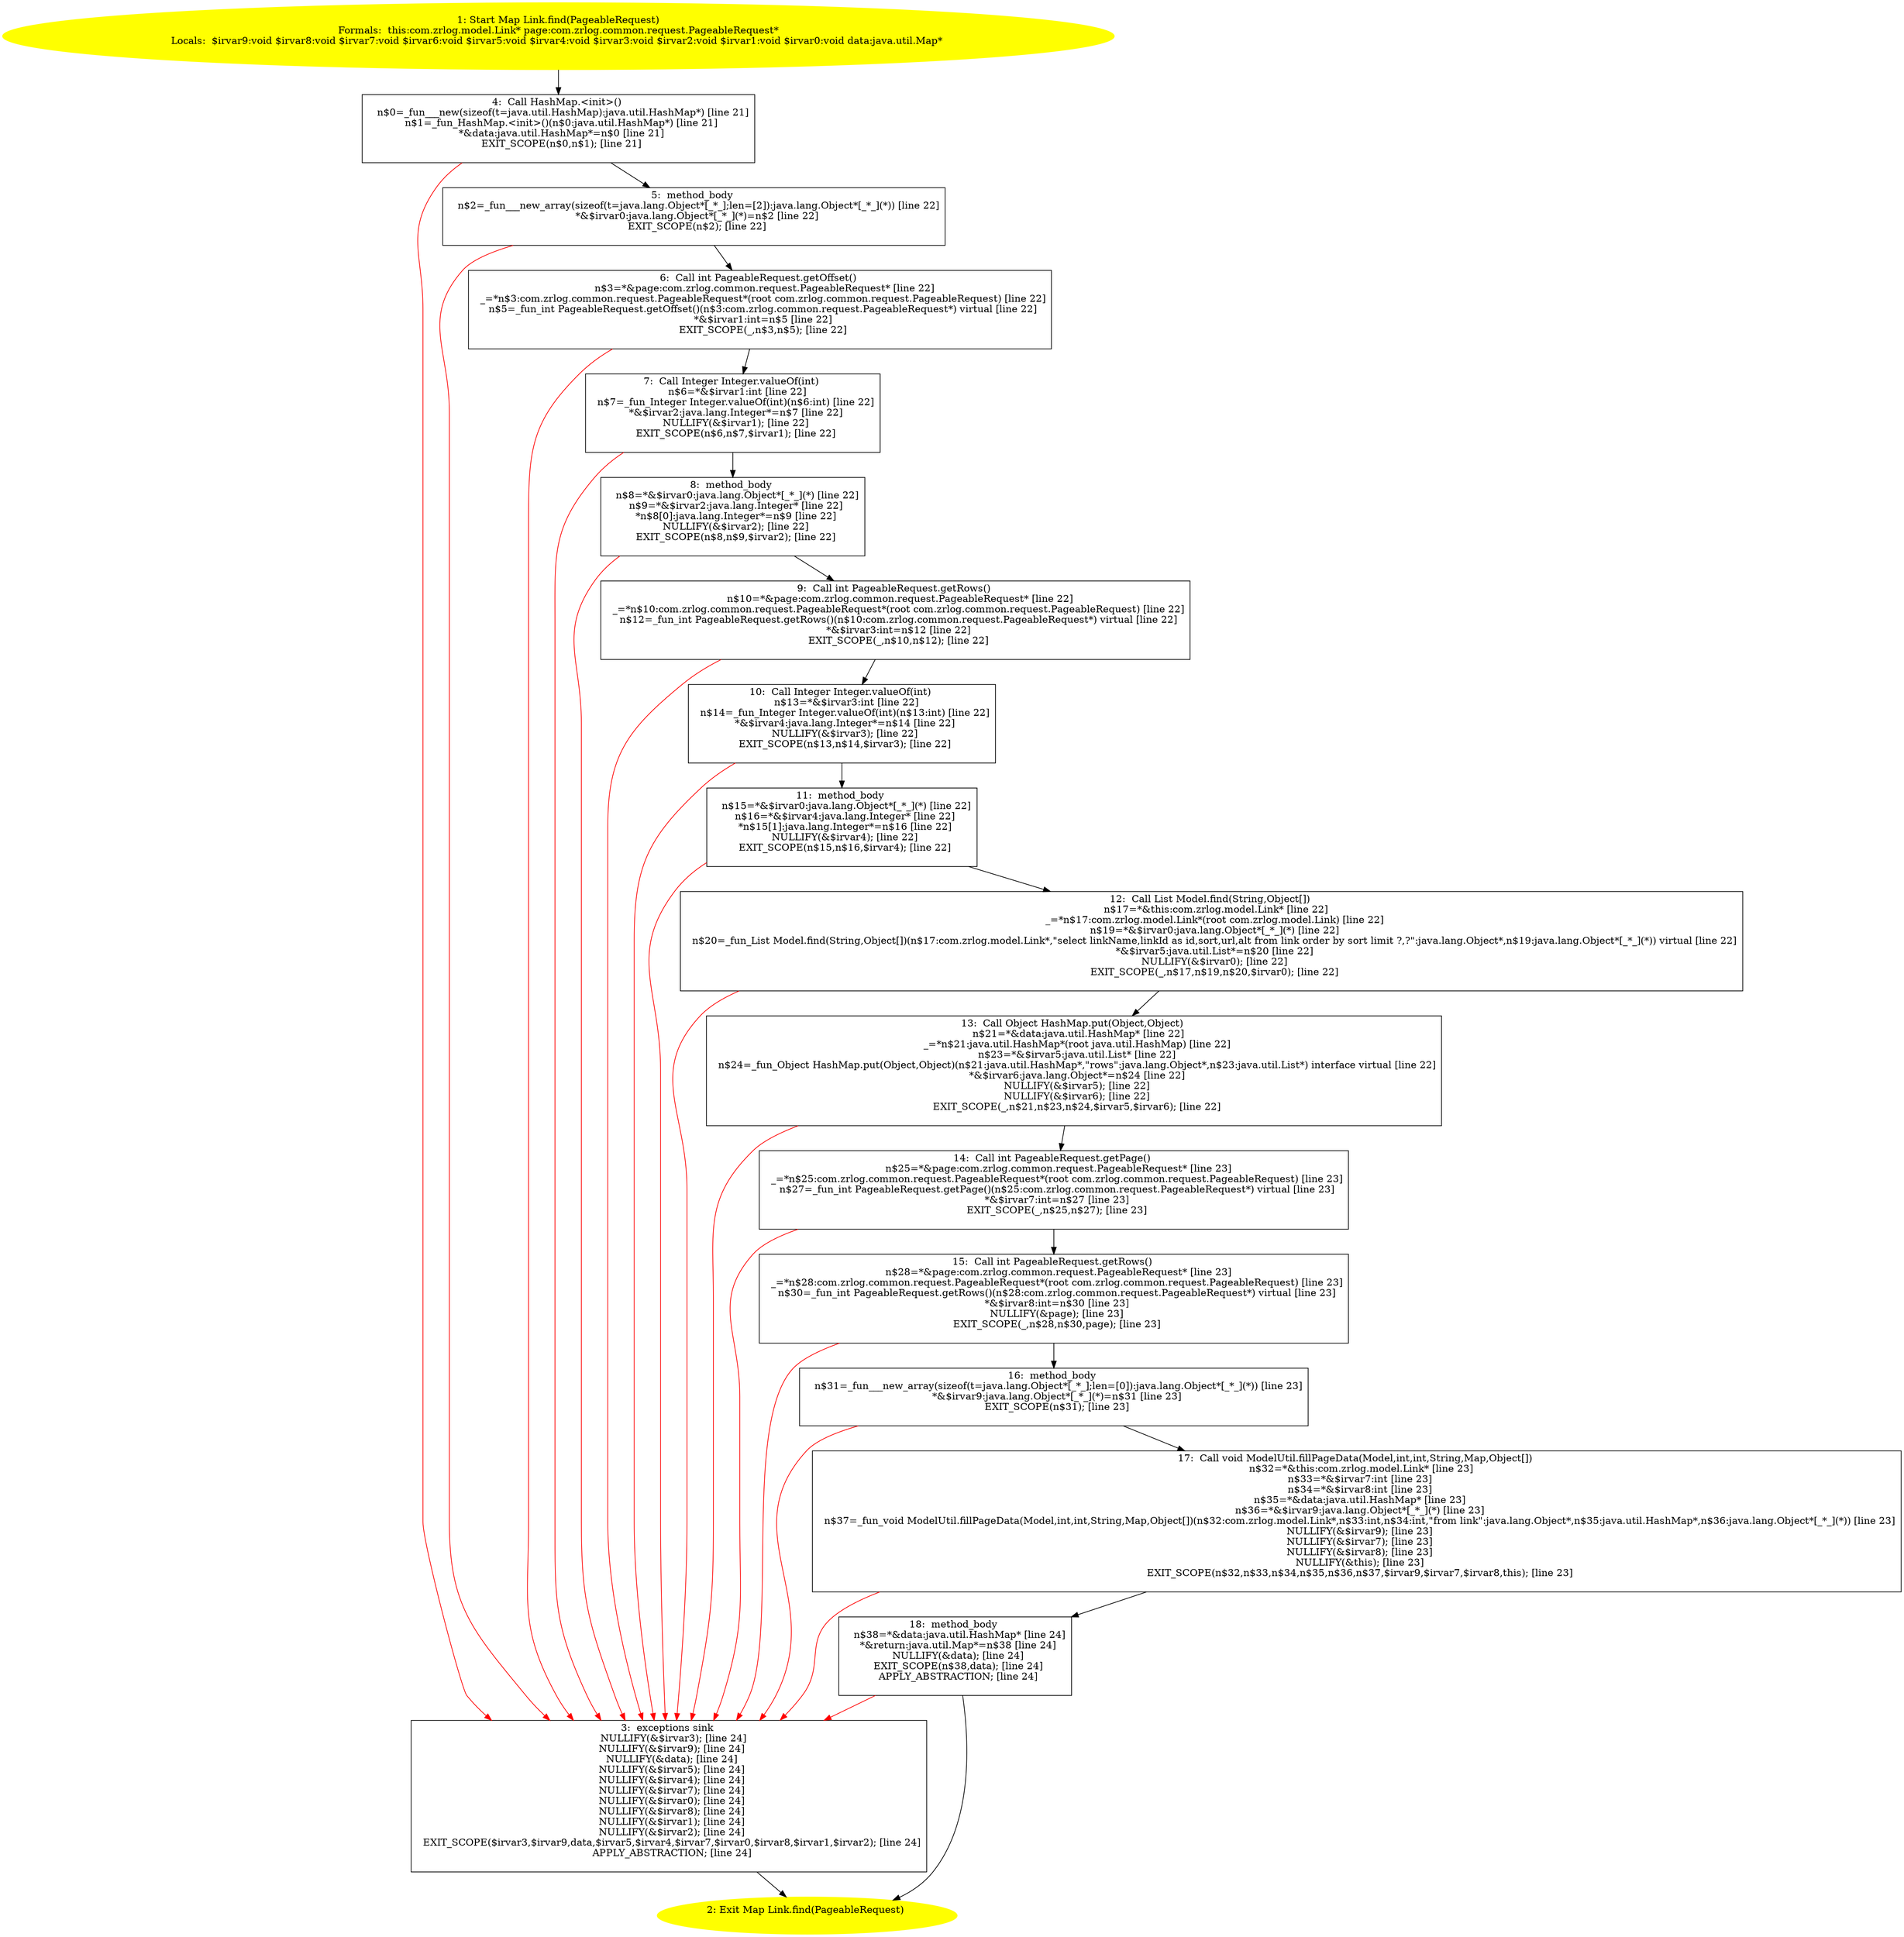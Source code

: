 /* @generated */
digraph cfg {
"com.zrlog.model.Link.find(com.zrlog.common.request.PageableRequest):java.util.Map.63edde2d2110bc93cac7ccef93e6b799_1" [label="1: Start Map Link.find(PageableRequest)\nFormals:  this:com.zrlog.model.Link* page:com.zrlog.common.request.PageableRequest*\nLocals:  $irvar9:void $irvar8:void $irvar7:void $irvar6:void $irvar5:void $irvar4:void $irvar3:void $irvar2:void $irvar1:void $irvar0:void data:java.util.Map* \n  " color=yellow style=filled]
	

	 "com.zrlog.model.Link.find(com.zrlog.common.request.PageableRequest):java.util.Map.63edde2d2110bc93cac7ccef93e6b799_1" -> "com.zrlog.model.Link.find(com.zrlog.common.request.PageableRequest):java.util.Map.63edde2d2110bc93cac7ccef93e6b799_4" ;
"com.zrlog.model.Link.find(com.zrlog.common.request.PageableRequest):java.util.Map.63edde2d2110bc93cac7ccef93e6b799_2" [label="2: Exit Map Link.find(PageableRequest) \n  " color=yellow style=filled]
	

"com.zrlog.model.Link.find(com.zrlog.common.request.PageableRequest):java.util.Map.63edde2d2110bc93cac7ccef93e6b799_3" [label="3:  exceptions sink \n   NULLIFY(&$irvar3); [line 24]\n  NULLIFY(&$irvar9); [line 24]\n  NULLIFY(&data); [line 24]\n  NULLIFY(&$irvar5); [line 24]\n  NULLIFY(&$irvar4); [line 24]\n  NULLIFY(&$irvar7); [line 24]\n  NULLIFY(&$irvar0); [line 24]\n  NULLIFY(&$irvar8); [line 24]\n  NULLIFY(&$irvar1); [line 24]\n  NULLIFY(&$irvar2); [line 24]\n  EXIT_SCOPE($irvar3,$irvar9,data,$irvar5,$irvar4,$irvar7,$irvar0,$irvar8,$irvar1,$irvar2); [line 24]\n  APPLY_ABSTRACTION; [line 24]\n " shape="box"]
	

	 "com.zrlog.model.Link.find(com.zrlog.common.request.PageableRequest):java.util.Map.63edde2d2110bc93cac7ccef93e6b799_3" -> "com.zrlog.model.Link.find(com.zrlog.common.request.PageableRequest):java.util.Map.63edde2d2110bc93cac7ccef93e6b799_2" ;
"com.zrlog.model.Link.find(com.zrlog.common.request.PageableRequest):java.util.Map.63edde2d2110bc93cac7ccef93e6b799_4" [label="4:  Call HashMap.<init>() \n   n$0=_fun___new(sizeof(t=java.util.HashMap):java.util.HashMap*) [line 21]\n  n$1=_fun_HashMap.<init>()(n$0:java.util.HashMap*) [line 21]\n  *&data:java.util.HashMap*=n$0 [line 21]\n  EXIT_SCOPE(n$0,n$1); [line 21]\n " shape="box"]
	

	 "com.zrlog.model.Link.find(com.zrlog.common.request.PageableRequest):java.util.Map.63edde2d2110bc93cac7ccef93e6b799_4" -> "com.zrlog.model.Link.find(com.zrlog.common.request.PageableRequest):java.util.Map.63edde2d2110bc93cac7ccef93e6b799_5" ;
	 "com.zrlog.model.Link.find(com.zrlog.common.request.PageableRequest):java.util.Map.63edde2d2110bc93cac7ccef93e6b799_4" -> "com.zrlog.model.Link.find(com.zrlog.common.request.PageableRequest):java.util.Map.63edde2d2110bc93cac7ccef93e6b799_3" [color="red" ];
"com.zrlog.model.Link.find(com.zrlog.common.request.PageableRequest):java.util.Map.63edde2d2110bc93cac7ccef93e6b799_5" [label="5:  method_body \n   n$2=_fun___new_array(sizeof(t=java.lang.Object*[_*_];len=[2]):java.lang.Object*[_*_](*)) [line 22]\n  *&$irvar0:java.lang.Object*[_*_](*)=n$2 [line 22]\n  EXIT_SCOPE(n$2); [line 22]\n " shape="box"]
	

	 "com.zrlog.model.Link.find(com.zrlog.common.request.PageableRequest):java.util.Map.63edde2d2110bc93cac7ccef93e6b799_5" -> "com.zrlog.model.Link.find(com.zrlog.common.request.PageableRequest):java.util.Map.63edde2d2110bc93cac7ccef93e6b799_6" ;
	 "com.zrlog.model.Link.find(com.zrlog.common.request.PageableRequest):java.util.Map.63edde2d2110bc93cac7ccef93e6b799_5" -> "com.zrlog.model.Link.find(com.zrlog.common.request.PageableRequest):java.util.Map.63edde2d2110bc93cac7ccef93e6b799_3" [color="red" ];
"com.zrlog.model.Link.find(com.zrlog.common.request.PageableRequest):java.util.Map.63edde2d2110bc93cac7ccef93e6b799_6" [label="6:  Call int PageableRequest.getOffset() \n   n$3=*&page:com.zrlog.common.request.PageableRequest* [line 22]\n  _=*n$3:com.zrlog.common.request.PageableRequest*(root com.zrlog.common.request.PageableRequest) [line 22]\n  n$5=_fun_int PageableRequest.getOffset()(n$3:com.zrlog.common.request.PageableRequest*) virtual [line 22]\n  *&$irvar1:int=n$5 [line 22]\n  EXIT_SCOPE(_,n$3,n$5); [line 22]\n " shape="box"]
	

	 "com.zrlog.model.Link.find(com.zrlog.common.request.PageableRequest):java.util.Map.63edde2d2110bc93cac7ccef93e6b799_6" -> "com.zrlog.model.Link.find(com.zrlog.common.request.PageableRequest):java.util.Map.63edde2d2110bc93cac7ccef93e6b799_7" ;
	 "com.zrlog.model.Link.find(com.zrlog.common.request.PageableRequest):java.util.Map.63edde2d2110bc93cac7ccef93e6b799_6" -> "com.zrlog.model.Link.find(com.zrlog.common.request.PageableRequest):java.util.Map.63edde2d2110bc93cac7ccef93e6b799_3" [color="red" ];
"com.zrlog.model.Link.find(com.zrlog.common.request.PageableRequest):java.util.Map.63edde2d2110bc93cac7ccef93e6b799_7" [label="7:  Call Integer Integer.valueOf(int) \n   n$6=*&$irvar1:int [line 22]\n  n$7=_fun_Integer Integer.valueOf(int)(n$6:int) [line 22]\n  *&$irvar2:java.lang.Integer*=n$7 [line 22]\n  NULLIFY(&$irvar1); [line 22]\n  EXIT_SCOPE(n$6,n$7,$irvar1); [line 22]\n " shape="box"]
	

	 "com.zrlog.model.Link.find(com.zrlog.common.request.PageableRequest):java.util.Map.63edde2d2110bc93cac7ccef93e6b799_7" -> "com.zrlog.model.Link.find(com.zrlog.common.request.PageableRequest):java.util.Map.63edde2d2110bc93cac7ccef93e6b799_8" ;
	 "com.zrlog.model.Link.find(com.zrlog.common.request.PageableRequest):java.util.Map.63edde2d2110bc93cac7ccef93e6b799_7" -> "com.zrlog.model.Link.find(com.zrlog.common.request.PageableRequest):java.util.Map.63edde2d2110bc93cac7ccef93e6b799_3" [color="red" ];
"com.zrlog.model.Link.find(com.zrlog.common.request.PageableRequest):java.util.Map.63edde2d2110bc93cac7ccef93e6b799_8" [label="8:  method_body \n   n$8=*&$irvar0:java.lang.Object*[_*_](*) [line 22]\n  n$9=*&$irvar2:java.lang.Integer* [line 22]\n  *n$8[0]:java.lang.Integer*=n$9 [line 22]\n  NULLIFY(&$irvar2); [line 22]\n  EXIT_SCOPE(n$8,n$9,$irvar2); [line 22]\n " shape="box"]
	

	 "com.zrlog.model.Link.find(com.zrlog.common.request.PageableRequest):java.util.Map.63edde2d2110bc93cac7ccef93e6b799_8" -> "com.zrlog.model.Link.find(com.zrlog.common.request.PageableRequest):java.util.Map.63edde2d2110bc93cac7ccef93e6b799_9" ;
	 "com.zrlog.model.Link.find(com.zrlog.common.request.PageableRequest):java.util.Map.63edde2d2110bc93cac7ccef93e6b799_8" -> "com.zrlog.model.Link.find(com.zrlog.common.request.PageableRequest):java.util.Map.63edde2d2110bc93cac7ccef93e6b799_3" [color="red" ];
"com.zrlog.model.Link.find(com.zrlog.common.request.PageableRequest):java.util.Map.63edde2d2110bc93cac7ccef93e6b799_9" [label="9:  Call int PageableRequest.getRows() \n   n$10=*&page:com.zrlog.common.request.PageableRequest* [line 22]\n  _=*n$10:com.zrlog.common.request.PageableRequest*(root com.zrlog.common.request.PageableRequest) [line 22]\n  n$12=_fun_int PageableRequest.getRows()(n$10:com.zrlog.common.request.PageableRequest*) virtual [line 22]\n  *&$irvar3:int=n$12 [line 22]\n  EXIT_SCOPE(_,n$10,n$12); [line 22]\n " shape="box"]
	

	 "com.zrlog.model.Link.find(com.zrlog.common.request.PageableRequest):java.util.Map.63edde2d2110bc93cac7ccef93e6b799_9" -> "com.zrlog.model.Link.find(com.zrlog.common.request.PageableRequest):java.util.Map.63edde2d2110bc93cac7ccef93e6b799_10" ;
	 "com.zrlog.model.Link.find(com.zrlog.common.request.PageableRequest):java.util.Map.63edde2d2110bc93cac7ccef93e6b799_9" -> "com.zrlog.model.Link.find(com.zrlog.common.request.PageableRequest):java.util.Map.63edde2d2110bc93cac7ccef93e6b799_3" [color="red" ];
"com.zrlog.model.Link.find(com.zrlog.common.request.PageableRequest):java.util.Map.63edde2d2110bc93cac7ccef93e6b799_10" [label="10:  Call Integer Integer.valueOf(int) \n   n$13=*&$irvar3:int [line 22]\n  n$14=_fun_Integer Integer.valueOf(int)(n$13:int) [line 22]\n  *&$irvar4:java.lang.Integer*=n$14 [line 22]\n  NULLIFY(&$irvar3); [line 22]\n  EXIT_SCOPE(n$13,n$14,$irvar3); [line 22]\n " shape="box"]
	

	 "com.zrlog.model.Link.find(com.zrlog.common.request.PageableRequest):java.util.Map.63edde2d2110bc93cac7ccef93e6b799_10" -> "com.zrlog.model.Link.find(com.zrlog.common.request.PageableRequest):java.util.Map.63edde2d2110bc93cac7ccef93e6b799_11" ;
	 "com.zrlog.model.Link.find(com.zrlog.common.request.PageableRequest):java.util.Map.63edde2d2110bc93cac7ccef93e6b799_10" -> "com.zrlog.model.Link.find(com.zrlog.common.request.PageableRequest):java.util.Map.63edde2d2110bc93cac7ccef93e6b799_3" [color="red" ];
"com.zrlog.model.Link.find(com.zrlog.common.request.PageableRequest):java.util.Map.63edde2d2110bc93cac7ccef93e6b799_11" [label="11:  method_body \n   n$15=*&$irvar0:java.lang.Object*[_*_](*) [line 22]\n  n$16=*&$irvar4:java.lang.Integer* [line 22]\n  *n$15[1]:java.lang.Integer*=n$16 [line 22]\n  NULLIFY(&$irvar4); [line 22]\n  EXIT_SCOPE(n$15,n$16,$irvar4); [line 22]\n " shape="box"]
	

	 "com.zrlog.model.Link.find(com.zrlog.common.request.PageableRequest):java.util.Map.63edde2d2110bc93cac7ccef93e6b799_11" -> "com.zrlog.model.Link.find(com.zrlog.common.request.PageableRequest):java.util.Map.63edde2d2110bc93cac7ccef93e6b799_12" ;
	 "com.zrlog.model.Link.find(com.zrlog.common.request.PageableRequest):java.util.Map.63edde2d2110bc93cac7ccef93e6b799_11" -> "com.zrlog.model.Link.find(com.zrlog.common.request.PageableRequest):java.util.Map.63edde2d2110bc93cac7ccef93e6b799_3" [color="red" ];
"com.zrlog.model.Link.find(com.zrlog.common.request.PageableRequest):java.util.Map.63edde2d2110bc93cac7ccef93e6b799_12" [label="12:  Call List Model.find(String,Object[]) \n   n$17=*&this:com.zrlog.model.Link* [line 22]\n  _=*n$17:com.zrlog.model.Link*(root com.zrlog.model.Link) [line 22]\n  n$19=*&$irvar0:java.lang.Object*[_*_](*) [line 22]\n  n$20=_fun_List Model.find(String,Object[])(n$17:com.zrlog.model.Link*,\"select linkName,linkId as id,sort,url,alt from link order by sort limit ?,?\":java.lang.Object*,n$19:java.lang.Object*[_*_](*)) virtual [line 22]\n  *&$irvar5:java.util.List*=n$20 [line 22]\n  NULLIFY(&$irvar0); [line 22]\n  EXIT_SCOPE(_,n$17,n$19,n$20,$irvar0); [line 22]\n " shape="box"]
	

	 "com.zrlog.model.Link.find(com.zrlog.common.request.PageableRequest):java.util.Map.63edde2d2110bc93cac7ccef93e6b799_12" -> "com.zrlog.model.Link.find(com.zrlog.common.request.PageableRequest):java.util.Map.63edde2d2110bc93cac7ccef93e6b799_13" ;
	 "com.zrlog.model.Link.find(com.zrlog.common.request.PageableRequest):java.util.Map.63edde2d2110bc93cac7ccef93e6b799_12" -> "com.zrlog.model.Link.find(com.zrlog.common.request.PageableRequest):java.util.Map.63edde2d2110bc93cac7ccef93e6b799_3" [color="red" ];
"com.zrlog.model.Link.find(com.zrlog.common.request.PageableRequest):java.util.Map.63edde2d2110bc93cac7ccef93e6b799_13" [label="13:  Call Object HashMap.put(Object,Object) \n   n$21=*&data:java.util.HashMap* [line 22]\n  _=*n$21:java.util.HashMap*(root java.util.HashMap) [line 22]\n  n$23=*&$irvar5:java.util.List* [line 22]\n  n$24=_fun_Object HashMap.put(Object,Object)(n$21:java.util.HashMap*,\"rows\":java.lang.Object*,n$23:java.util.List*) interface virtual [line 22]\n  *&$irvar6:java.lang.Object*=n$24 [line 22]\n  NULLIFY(&$irvar5); [line 22]\n  NULLIFY(&$irvar6); [line 22]\n  EXIT_SCOPE(_,n$21,n$23,n$24,$irvar5,$irvar6); [line 22]\n " shape="box"]
	

	 "com.zrlog.model.Link.find(com.zrlog.common.request.PageableRequest):java.util.Map.63edde2d2110bc93cac7ccef93e6b799_13" -> "com.zrlog.model.Link.find(com.zrlog.common.request.PageableRequest):java.util.Map.63edde2d2110bc93cac7ccef93e6b799_14" ;
	 "com.zrlog.model.Link.find(com.zrlog.common.request.PageableRequest):java.util.Map.63edde2d2110bc93cac7ccef93e6b799_13" -> "com.zrlog.model.Link.find(com.zrlog.common.request.PageableRequest):java.util.Map.63edde2d2110bc93cac7ccef93e6b799_3" [color="red" ];
"com.zrlog.model.Link.find(com.zrlog.common.request.PageableRequest):java.util.Map.63edde2d2110bc93cac7ccef93e6b799_14" [label="14:  Call int PageableRequest.getPage() \n   n$25=*&page:com.zrlog.common.request.PageableRequest* [line 23]\n  _=*n$25:com.zrlog.common.request.PageableRequest*(root com.zrlog.common.request.PageableRequest) [line 23]\n  n$27=_fun_int PageableRequest.getPage()(n$25:com.zrlog.common.request.PageableRequest*) virtual [line 23]\n  *&$irvar7:int=n$27 [line 23]\n  EXIT_SCOPE(_,n$25,n$27); [line 23]\n " shape="box"]
	

	 "com.zrlog.model.Link.find(com.zrlog.common.request.PageableRequest):java.util.Map.63edde2d2110bc93cac7ccef93e6b799_14" -> "com.zrlog.model.Link.find(com.zrlog.common.request.PageableRequest):java.util.Map.63edde2d2110bc93cac7ccef93e6b799_15" ;
	 "com.zrlog.model.Link.find(com.zrlog.common.request.PageableRequest):java.util.Map.63edde2d2110bc93cac7ccef93e6b799_14" -> "com.zrlog.model.Link.find(com.zrlog.common.request.PageableRequest):java.util.Map.63edde2d2110bc93cac7ccef93e6b799_3" [color="red" ];
"com.zrlog.model.Link.find(com.zrlog.common.request.PageableRequest):java.util.Map.63edde2d2110bc93cac7ccef93e6b799_15" [label="15:  Call int PageableRequest.getRows() \n   n$28=*&page:com.zrlog.common.request.PageableRequest* [line 23]\n  _=*n$28:com.zrlog.common.request.PageableRequest*(root com.zrlog.common.request.PageableRequest) [line 23]\n  n$30=_fun_int PageableRequest.getRows()(n$28:com.zrlog.common.request.PageableRequest*) virtual [line 23]\n  *&$irvar8:int=n$30 [line 23]\n  NULLIFY(&page); [line 23]\n  EXIT_SCOPE(_,n$28,n$30,page); [line 23]\n " shape="box"]
	

	 "com.zrlog.model.Link.find(com.zrlog.common.request.PageableRequest):java.util.Map.63edde2d2110bc93cac7ccef93e6b799_15" -> "com.zrlog.model.Link.find(com.zrlog.common.request.PageableRequest):java.util.Map.63edde2d2110bc93cac7ccef93e6b799_16" ;
	 "com.zrlog.model.Link.find(com.zrlog.common.request.PageableRequest):java.util.Map.63edde2d2110bc93cac7ccef93e6b799_15" -> "com.zrlog.model.Link.find(com.zrlog.common.request.PageableRequest):java.util.Map.63edde2d2110bc93cac7ccef93e6b799_3" [color="red" ];
"com.zrlog.model.Link.find(com.zrlog.common.request.PageableRequest):java.util.Map.63edde2d2110bc93cac7ccef93e6b799_16" [label="16:  method_body \n   n$31=_fun___new_array(sizeof(t=java.lang.Object*[_*_];len=[0]):java.lang.Object*[_*_](*)) [line 23]\n  *&$irvar9:java.lang.Object*[_*_](*)=n$31 [line 23]\n  EXIT_SCOPE(n$31); [line 23]\n " shape="box"]
	

	 "com.zrlog.model.Link.find(com.zrlog.common.request.PageableRequest):java.util.Map.63edde2d2110bc93cac7ccef93e6b799_16" -> "com.zrlog.model.Link.find(com.zrlog.common.request.PageableRequest):java.util.Map.63edde2d2110bc93cac7ccef93e6b799_17" ;
	 "com.zrlog.model.Link.find(com.zrlog.common.request.PageableRequest):java.util.Map.63edde2d2110bc93cac7ccef93e6b799_16" -> "com.zrlog.model.Link.find(com.zrlog.common.request.PageableRequest):java.util.Map.63edde2d2110bc93cac7ccef93e6b799_3" [color="red" ];
"com.zrlog.model.Link.find(com.zrlog.common.request.PageableRequest):java.util.Map.63edde2d2110bc93cac7ccef93e6b799_17" [label="17:  Call void ModelUtil.fillPageData(Model,int,int,String,Map,Object[]) \n   n$32=*&this:com.zrlog.model.Link* [line 23]\n  n$33=*&$irvar7:int [line 23]\n  n$34=*&$irvar8:int [line 23]\n  n$35=*&data:java.util.HashMap* [line 23]\n  n$36=*&$irvar9:java.lang.Object*[_*_](*) [line 23]\n  n$37=_fun_void ModelUtil.fillPageData(Model,int,int,String,Map,Object[])(n$32:com.zrlog.model.Link*,n$33:int,n$34:int,\"from link\":java.lang.Object*,n$35:java.util.HashMap*,n$36:java.lang.Object*[_*_](*)) [line 23]\n  NULLIFY(&$irvar9); [line 23]\n  NULLIFY(&$irvar7); [line 23]\n  NULLIFY(&$irvar8); [line 23]\n  NULLIFY(&this); [line 23]\n  EXIT_SCOPE(n$32,n$33,n$34,n$35,n$36,n$37,$irvar9,$irvar7,$irvar8,this); [line 23]\n " shape="box"]
	

	 "com.zrlog.model.Link.find(com.zrlog.common.request.PageableRequest):java.util.Map.63edde2d2110bc93cac7ccef93e6b799_17" -> "com.zrlog.model.Link.find(com.zrlog.common.request.PageableRequest):java.util.Map.63edde2d2110bc93cac7ccef93e6b799_18" ;
	 "com.zrlog.model.Link.find(com.zrlog.common.request.PageableRequest):java.util.Map.63edde2d2110bc93cac7ccef93e6b799_17" -> "com.zrlog.model.Link.find(com.zrlog.common.request.PageableRequest):java.util.Map.63edde2d2110bc93cac7ccef93e6b799_3" [color="red" ];
"com.zrlog.model.Link.find(com.zrlog.common.request.PageableRequest):java.util.Map.63edde2d2110bc93cac7ccef93e6b799_18" [label="18:  method_body \n   n$38=*&data:java.util.HashMap* [line 24]\n  *&return:java.util.Map*=n$38 [line 24]\n  NULLIFY(&data); [line 24]\n  EXIT_SCOPE(n$38,data); [line 24]\n  APPLY_ABSTRACTION; [line 24]\n " shape="box"]
	

	 "com.zrlog.model.Link.find(com.zrlog.common.request.PageableRequest):java.util.Map.63edde2d2110bc93cac7ccef93e6b799_18" -> "com.zrlog.model.Link.find(com.zrlog.common.request.PageableRequest):java.util.Map.63edde2d2110bc93cac7ccef93e6b799_2" ;
	 "com.zrlog.model.Link.find(com.zrlog.common.request.PageableRequest):java.util.Map.63edde2d2110bc93cac7ccef93e6b799_18" -> "com.zrlog.model.Link.find(com.zrlog.common.request.PageableRequest):java.util.Map.63edde2d2110bc93cac7ccef93e6b799_3" [color="red" ];
}
